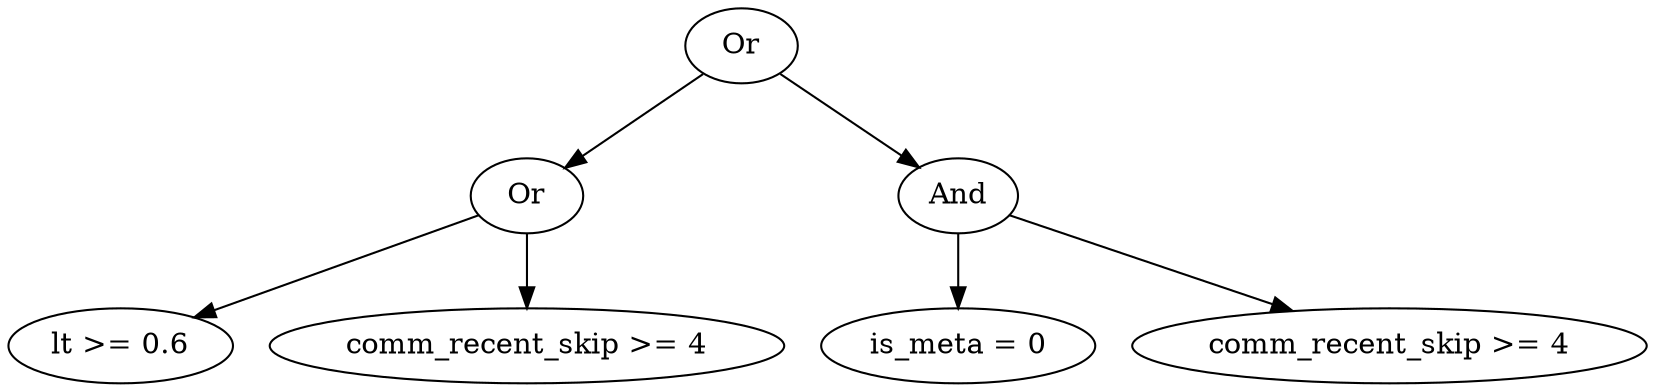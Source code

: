 digraph G {
	graph [bb="0,0,647.99,180",
		dpi=78
	];
	node [label="\N"];
	1	 [height=0.5,
		label=Or,
		pos="289.25,162",
		width=0.75];
	2	 [height=0.5,
		label=Or,
		pos="203.25,90",
		width=0.75];
	1 -> 2	 [pos="e,219.78,104.46 272.66,147.5 259.93,137.14 242.16,122.67 227.78,110.97"];
	3	 [height=0.5,
		label=And,
		pos="375.25,90",
		width=0.75];
	1 -> 3	 [pos="e,358.72,104.46 305.83,147.5 318.56,137.14 336.33,122.67 350.71,110.97"];
	4	 [height=0.5,
		label="lt >= 0.6",
		pos="42.246,18",
		width=1.1735];
	2 -> 4	 [pos="e,70.806,31.417 181.2,79.414 155.21,68.114 111.58,49.146 80.14,35.475"];
	5	 [height=0.5,
		label="comm_recent_skip >= 4",
		pos="203.25,18",
		width=2.7984];
	2 -> 5	 [pos="e,203.25,36.104 203.25,71.697 203.25,63.983 203.25,54.712 203.25,46.112"];
	6	 [height=0.5,
		label="is_meta = 0",
		pos="375.25,18",
		width=1.4804];
	3 -> 6	 [pos="e,375.25,36.104 375.25,71.697 375.25,63.983 375.25,54.712 375.25,46.112"];
	7	 [height=0.5,
		label="comm_recent_skip >= 4",
		pos="547.25,18",
		width=2.7984];
	3 -> 7	 [pos="e,508.64,34.711 397.73,79.849 423.34,69.426 465.93,52.094 499.12,38.588"];
}
